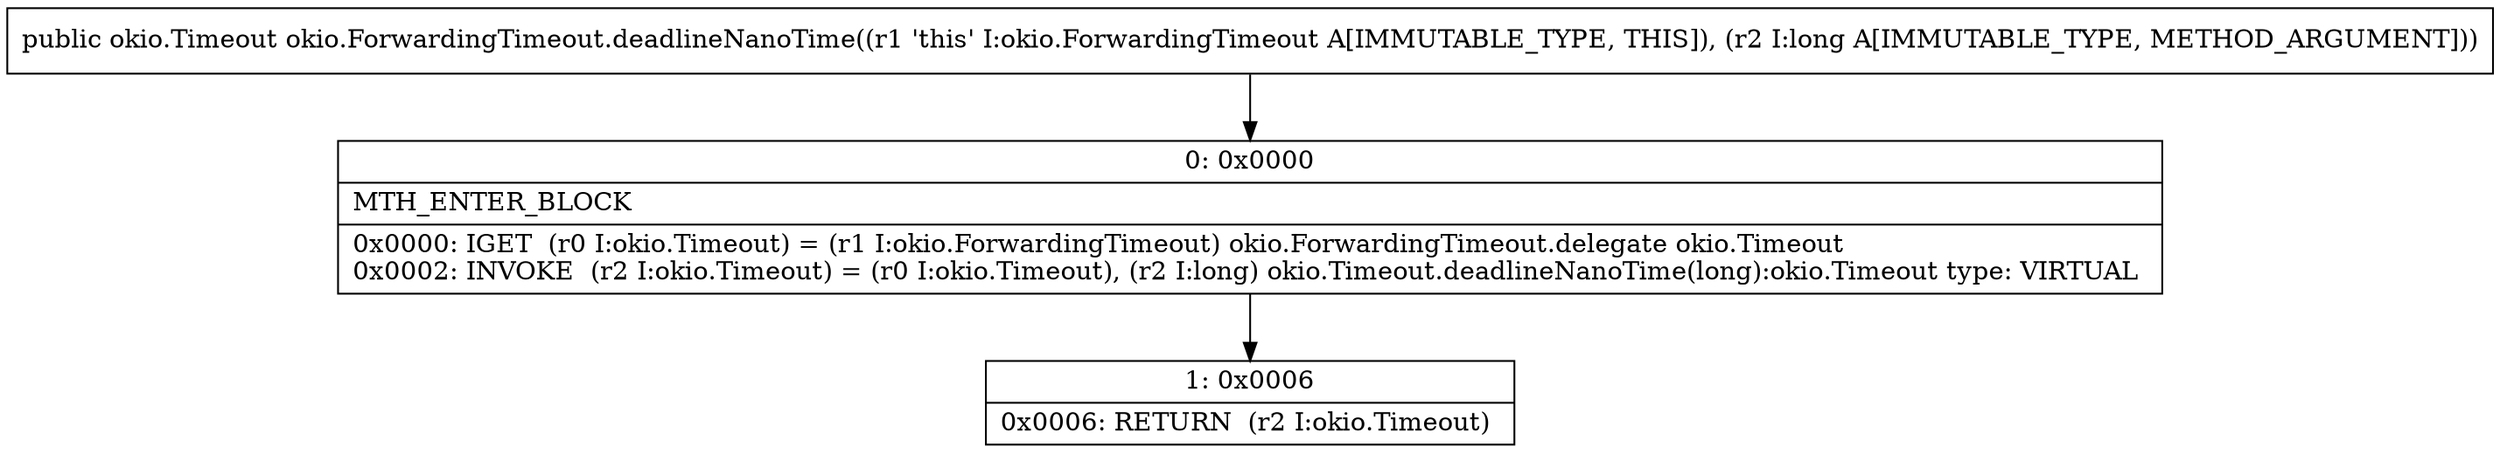 digraph "CFG forokio.ForwardingTimeout.deadlineNanoTime(J)Lokio\/Timeout;" {
Node_0 [shape=record,label="{0\:\ 0x0000|MTH_ENTER_BLOCK\l|0x0000: IGET  (r0 I:okio.Timeout) = (r1 I:okio.ForwardingTimeout) okio.ForwardingTimeout.delegate okio.Timeout \l0x0002: INVOKE  (r2 I:okio.Timeout) = (r0 I:okio.Timeout), (r2 I:long) okio.Timeout.deadlineNanoTime(long):okio.Timeout type: VIRTUAL \l}"];
Node_1 [shape=record,label="{1\:\ 0x0006|0x0006: RETURN  (r2 I:okio.Timeout) \l}"];
MethodNode[shape=record,label="{public okio.Timeout okio.ForwardingTimeout.deadlineNanoTime((r1 'this' I:okio.ForwardingTimeout A[IMMUTABLE_TYPE, THIS]), (r2 I:long A[IMMUTABLE_TYPE, METHOD_ARGUMENT])) }"];
MethodNode -> Node_0;
Node_0 -> Node_1;
}

